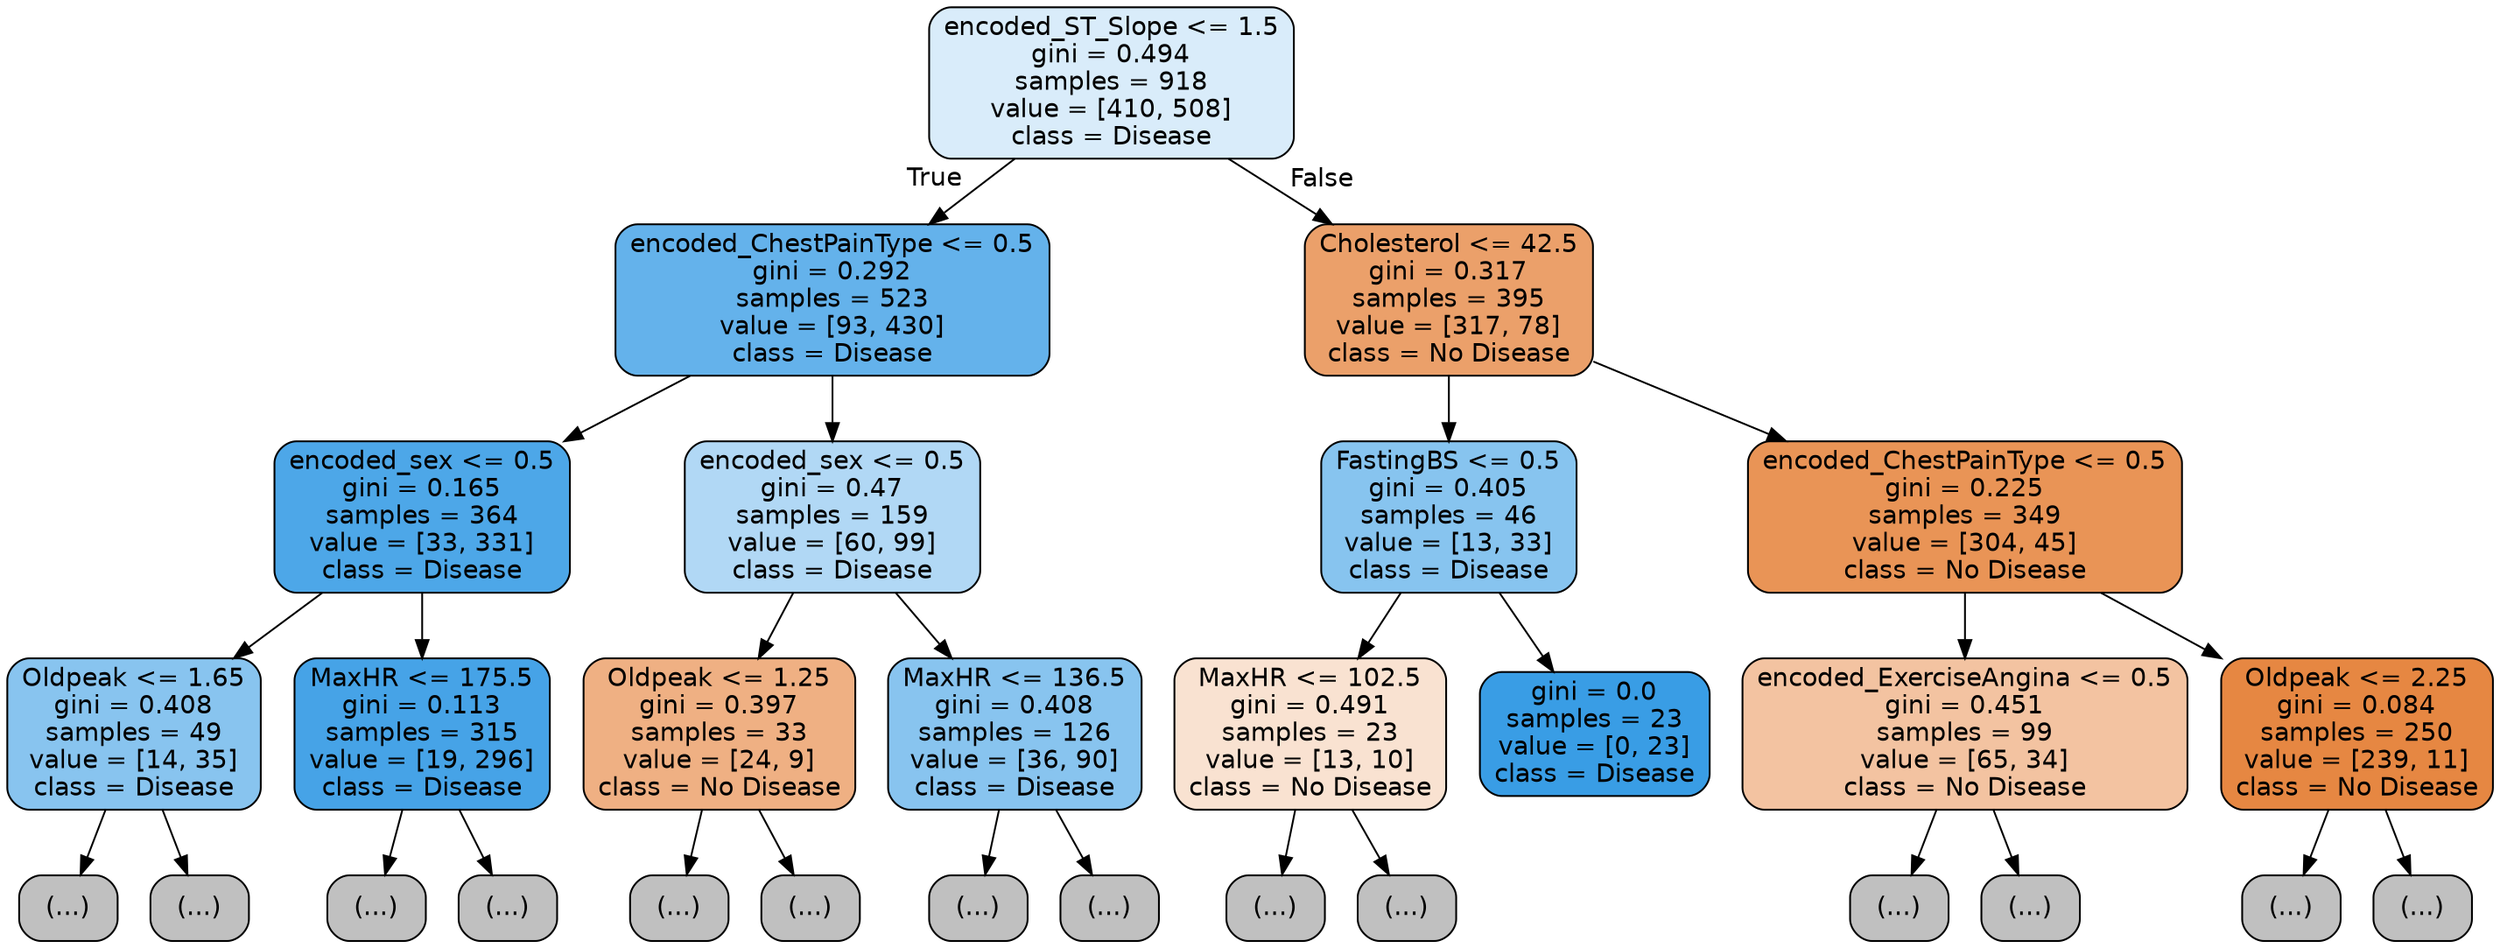 digraph Tree {
node [shape=box, style="filled, rounded", color="black", fontname="helvetica"] ;
edge [fontname="helvetica"] ;
0 [label="encoded_ST_Slope <= 1.5\ngini = 0.494\nsamples = 918\nvalue = [410, 508]\nclass = Disease", fillcolor="#d9ecfa"] ;
1 [label="encoded_ChestPainType <= 0.5\ngini = 0.292\nsamples = 523\nvalue = [93, 430]\nclass = Disease", fillcolor="#64b2eb"] ;
0 -> 1 [labeldistance=2.5, labelangle=45, headlabel="True"] ;
2 [label="encoded_sex <= 0.5\ngini = 0.165\nsamples = 364\nvalue = [33, 331]\nclass = Disease", fillcolor="#4da7e8"] ;
1 -> 2 ;
3 [label="Oldpeak <= 1.65\ngini = 0.408\nsamples = 49\nvalue = [14, 35]\nclass = Disease", fillcolor="#88c4ef"] ;
2 -> 3 ;
4 [label="(...)", fillcolor="#C0C0C0"] ;
3 -> 4 ;
21 [label="(...)", fillcolor="#C0C0C0"] ;
3 -> 21 ;
24 [label="MaxHR <= 175.5\ngini = 0.113\nsamples = 315\nvalue = [19, 296]\nclass = Disease", fillcolor="#46a3e7"] ;
2 -> 24 ;
25 [label="(...)", fillcolor="#C0C0C0"] ;
24 -> 25 ;
92 [label="(...)", fillcolor="#C0C0C0"] ;
24 -> 92 ;
95 [label="encoded_sex <= 0.5\ngini = 0.47\nsamples = 159\nvalue = [60, 99]\nclass = Disease", fillcolor="#b1d8f5"] ;
1 -> 95 ;
96 [label="Oldpeak <= 1.25\ngini = 0.397\nsamples = 33\nvalue = [24, 9]\nclass = No Disease", fillcolor="#efb083"] ;
95 -> 96 ;
97 [label="(...)", fillcolor="#C0C0C0"] ;
96 -> 97 ;
116 [label="(...)", fillcolor="#C0C0C0"] ;
96 -> 116 ;
117 [label="MaxHR <= 136.5\ngini = 0.408\nsamples = 126\nvalue = [36, 90]\nclass = Disease", fillcolor="#88c4ef"] ;
95 -> 117 ;
118 [label="(...)", fillcolor="#C0C0C0"] ;
117 -> 118 ;
145 [label="(...)", fillcolor="#C0C0C0"] ;
117 -> 145 ;
178 [label="Cholesterol <= 42.5\ngini = 0.317\nsamples = 395\nvalue = [317, 78]\nclass = No Disease", fillcolor="#eba06a"] ;
0 -> 178 [labeldistance=2.5, labelangle=-45, headlabel="False"] ;
179 [label="FastingBS <= 0.5\ngini = 0.405\nsamples = 46\nvalue = [13, 33]\nclass = Disease", fillcolor="#87c4ef"] ;
178 -> 179 ;
180 [label="MaxHR <= 102.5\ngini = 0.491\nsamples = 23\nvalue = [13, 10]\nclass = No Disease", fillcolor="#f9e2d1"] ;
179 -> 180 ;
181 [label="(...)", fillcolor="#C0C0C0"] ;
180 -> 181 ;
182 [label="(...)", fillcolor="#C0C0C0"] ;
180 -> 182 ;
193 [label="gini = 0.0\nsamples = 23\nvalue = [0, 23]\nclass = Disease", fillcolor="#399de5"] ;
179 -> 193 ;
194 [label="encoded_ChestPainType <= 0.5\ngini = 0.225\nsamples = 349\nvalue = [304, 45]\nclass = No Disease", fillcolor="#e99456"] ;
178 -> 194 ;
195 [label="encoded_ExerciseAngina <= 0.5\ngini = 0.451\nsamples = 99\nvalue = [65, 34]\nclass = No Disease", fillcolor="#f3c3a1"] ;
194 -> 195 ;
196 [label="(...)", fillcolor="#C0C0C0"] ;
195 -> 196 ;
225 [label="(...)", fillcolor="#C0C0C0"] ;
195 -> 225 ;
236 [label="Oldpeak <= 2.25\ngini = 0.084\nsamples = 250\nvalue = [239, 11]\nclass = No Disease", fillcolor="#e68742"] ;
194 -> 236 ;
237 [label="(...)", fillcolor="#C0C0C0"] ;
236 -> 237 ;
272 [label="(...)", fillcolor="#C0C0C0"] ;
236 -> 272 ;
}